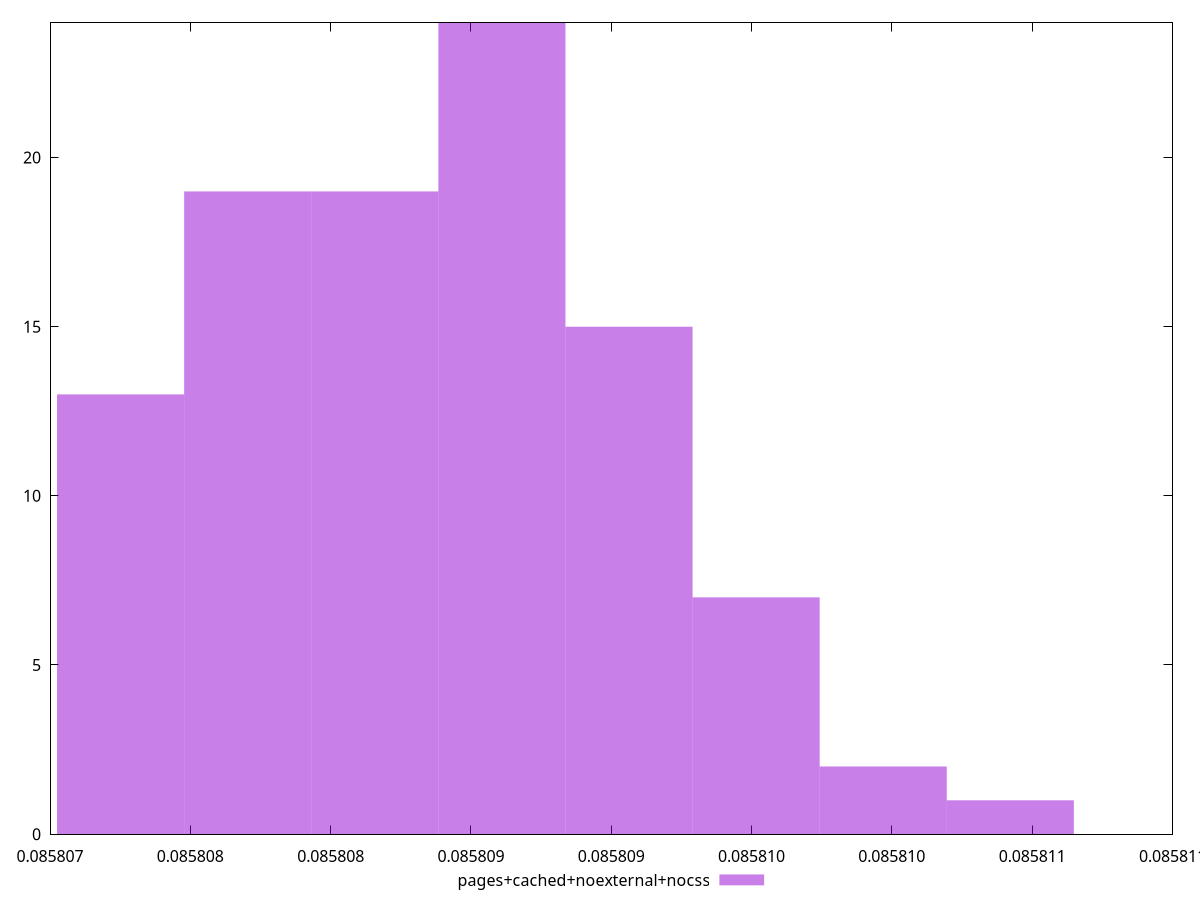 $_pagesCachedNoexternalNocss <<EOF
0.08580865746261636 19
0.08580775162480131 13
0.08580911038152389 24
0.08580820454370884 19
0.08581001621933892 7
0.08580956330043141 15
0.08581092205715397 1
0.08581046913824646 2
EOF
set key outside below
set terminal pngcairo
set output "report_00006_2020-11-02T20-21-41.718Z/total-byte-weight/pages+cached+noexternal+nocss//hist.png"
set yrange [0:24]
set boxwidth 4.5291890752316547e-7
set style fill transparent solid 0.5 noborder
plot $_pagesCachedNoexternalNocss title "pages+cached+noexternal+nocss" with boxes ,